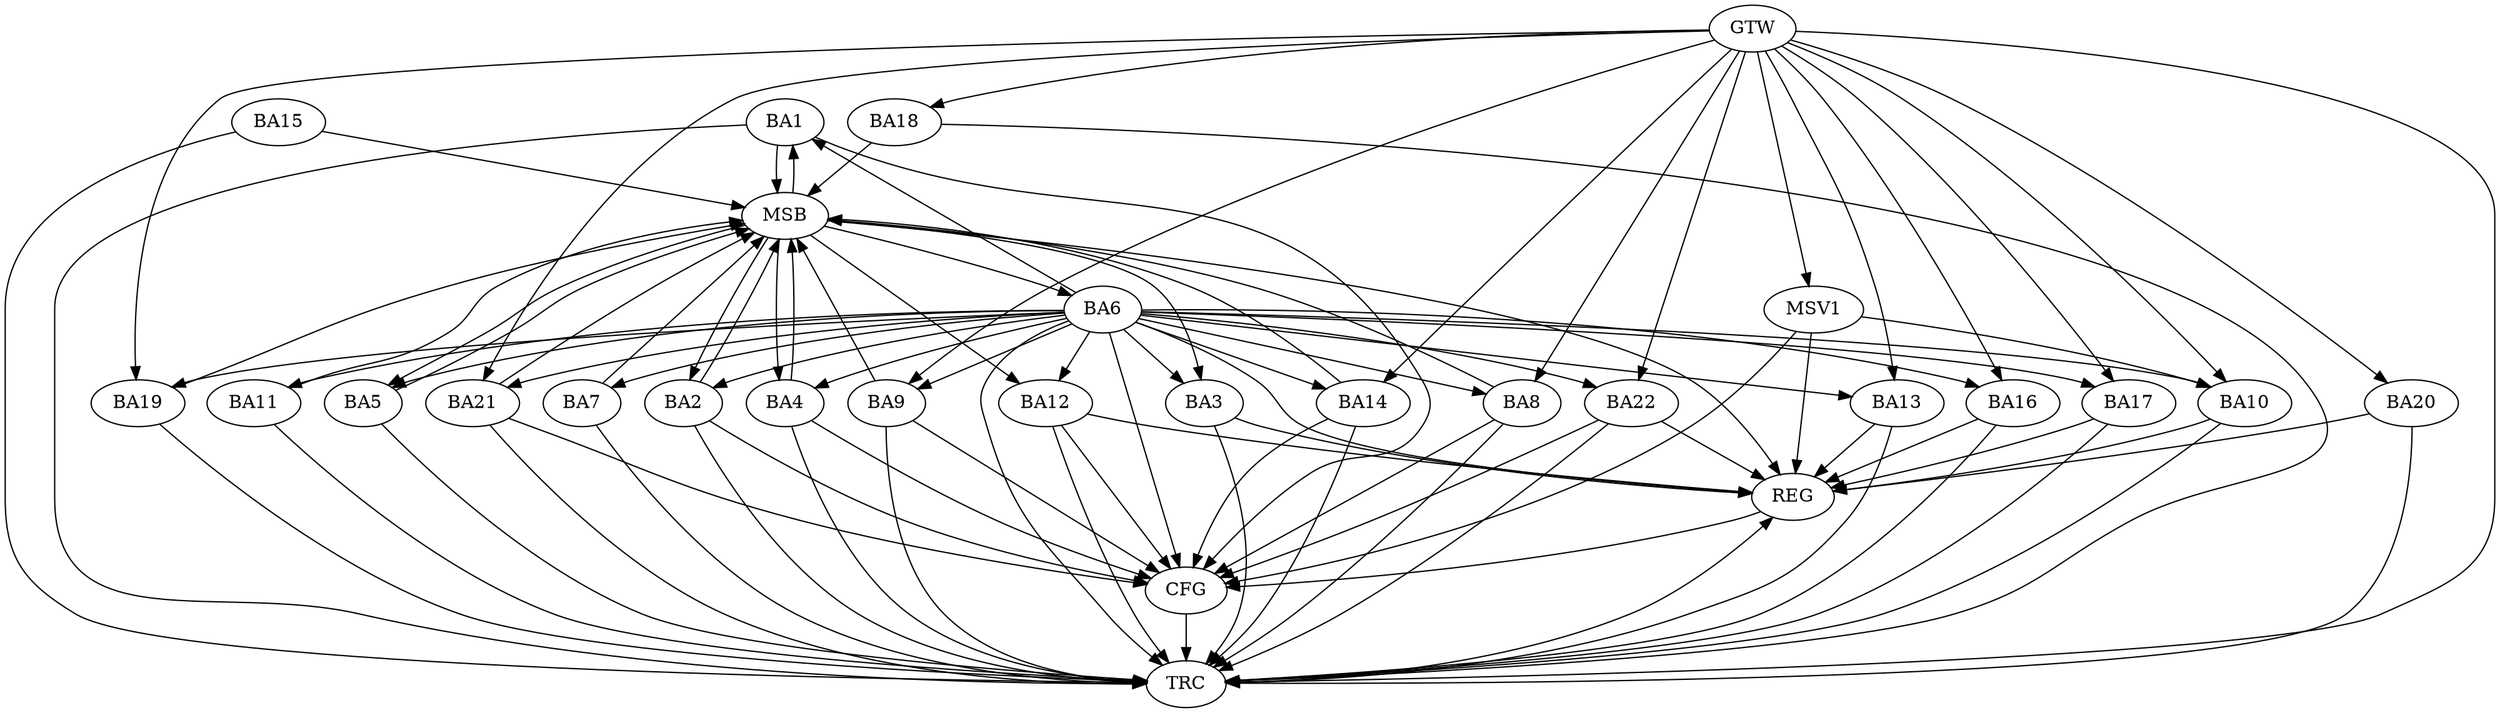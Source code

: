strict digraph G {
  BA1 [ label="BA1" ];
  BA2 [ label="BA2" ];
  BA3 [ label="BA3" ];
  BA4 [ label="BA4" ];
  BA5 [ label="BA5" ];
  BA6 [ label="BA6" ];
  BA7 [ label="BA7" ];
  BA8 [ label="BA8" ];
  BA9 [ label="BA9" ];
  BA10 [ label="BA10" ];
  BA11 [ label="BA11" ];
  BA12 [ label="BA12" ];
  BA13 [ label="BA13" ];
  BA14 [ label="BA14" ];
  BA15 [ label="BA15" ];
  BA16 [ label="BA16" ];
  BA17 [ label="BA17" ];
  BA18 [ label="BA18" ];
  BA19 [ label="BA19" ];
  BA20 [ label="BA20" ];
  BA21 [ label="BA21" ];
  BA22 [ label="BA22" ];
  GTW [ label="GTW" ];
  REG [ label="REG" ];
  MSB [ label="MSB" ];
  CFG [ label="CFG" ];
  TRC [ label="TRC" ];
  MSV1 [ label="MSV1" ];
  BA6 -> BA4;
  GTW -> BA8;
  GTW -> BA9;
  GTW -> BA10;
  GTW -> BA13;
  GTW -> BA14;
  GTW -> BA16;
  GTW -> BA17;
  GTW -> BA18;
  GTW -> BA19;
  GTW -> BA20;
  GTW -> BA21;
  GTW -> BA22;
  BA3 -> REG;
  BA6 -> REG;
  BA10 -> REG;
  BA12 -> REG;
  BA13 -> REG;
  BA16 -> REG;
  BA17 -> REG;
  BA20 -> REG;
  BA22 -> REG;
  BA1 -> MSB;
  MSB -> BA2;
  MSB -> REG;
  BA2 -> MSB;
  MSB -> BA1;
  BA4 -> MSB;
  BA5 -> MSB;
  MSB -> BA3;
  BA7 -> MSB;
  BA8 -> MSB;
  BA9 -> MSB;
  MSB -> BA5;
  BA11 -> MSB;
  MSB -> BA4;
  BA14 -> MSB;
  BA15 -> MSB;
  MSB -> BA6;
  BA18 -> MSB;
  BA19 -> MSB;
  BA21 -> MSB;
  MSB -> BA12;
  BA4 -> CFG;
  BA1 -> CFG;
  BA12 -> CFG;
  BA8 -> CFG;
  BA6 -> CFG;
  BA21 -> CFG;
  BA14 -> CFG;
  BA22 -> CFG;
  BA2 -> CFG;
  BA9 -> CFG;
  REG -> CFG;
  BA1 -> TRC;
  BA2 -> TRC;
  BA3 -> TRC;
  BA4 -> TRC;
  BA5 -> TRC;
  BA6 -> TRC;
  BA7 -> TRC;
  BA8 -> TRC;
  BA9 -> TRC;
  BA10 -> TRC;
  BA11 -> TRC;
  BA12 -> TRC;
  BA13 -> TRC;
  BA14 -> TRC;
  BA15 -> TRC;
  BA16 -> TRC;
  BA17 -> TRC;
  BA18 -> TRC;
  BA19 -> TRC;
  BA20 -> TRC;
  BA21 -> TRC;
  BA22 -> TRC;
  GTW -> TRC;
  CFG -> TRC;
  TRC -> REG;
  BA6 -> BA3;
  BA6 -> BA22;
  BA6 -> BA16;
  BA6 -> BA12;
  BA6 -> BA1;
  BA6 -> BA13;
  BA6 -> BA14;
  BA6 -> BA11;
  BA6 -> BA17;
  BA6 -> BA19;
  BA6 -> BA5;
  BA6 -> BA2;
  BA6 -> BA9;
  BA6 -> BA10;
  BA6 -> BA21;
  BA6 -> BA8;
  BA6 -> BA7;
  MSV1 -> BA10;
  GTW -> MSV1;
  MSV1 -> REG;
  MSV1 -> CFG;
}
